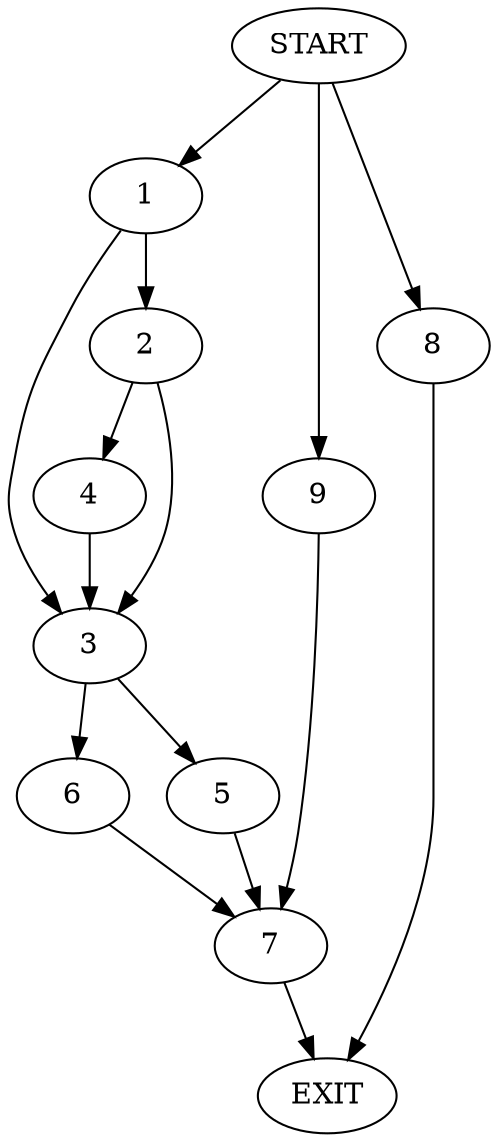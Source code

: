 digraph {
0 [label="START"]
10 [label="EXIT"]
0 -> 1
1 -> 2
1 -> 3
2 -> 4
2 -> 3
3 -> 5
3 -> 6
4 -> 3
6 -> 7
5 -> 7
7 -> 10
0 -> 8
8 -> 10
0 -> 9
9 -> 7
}
